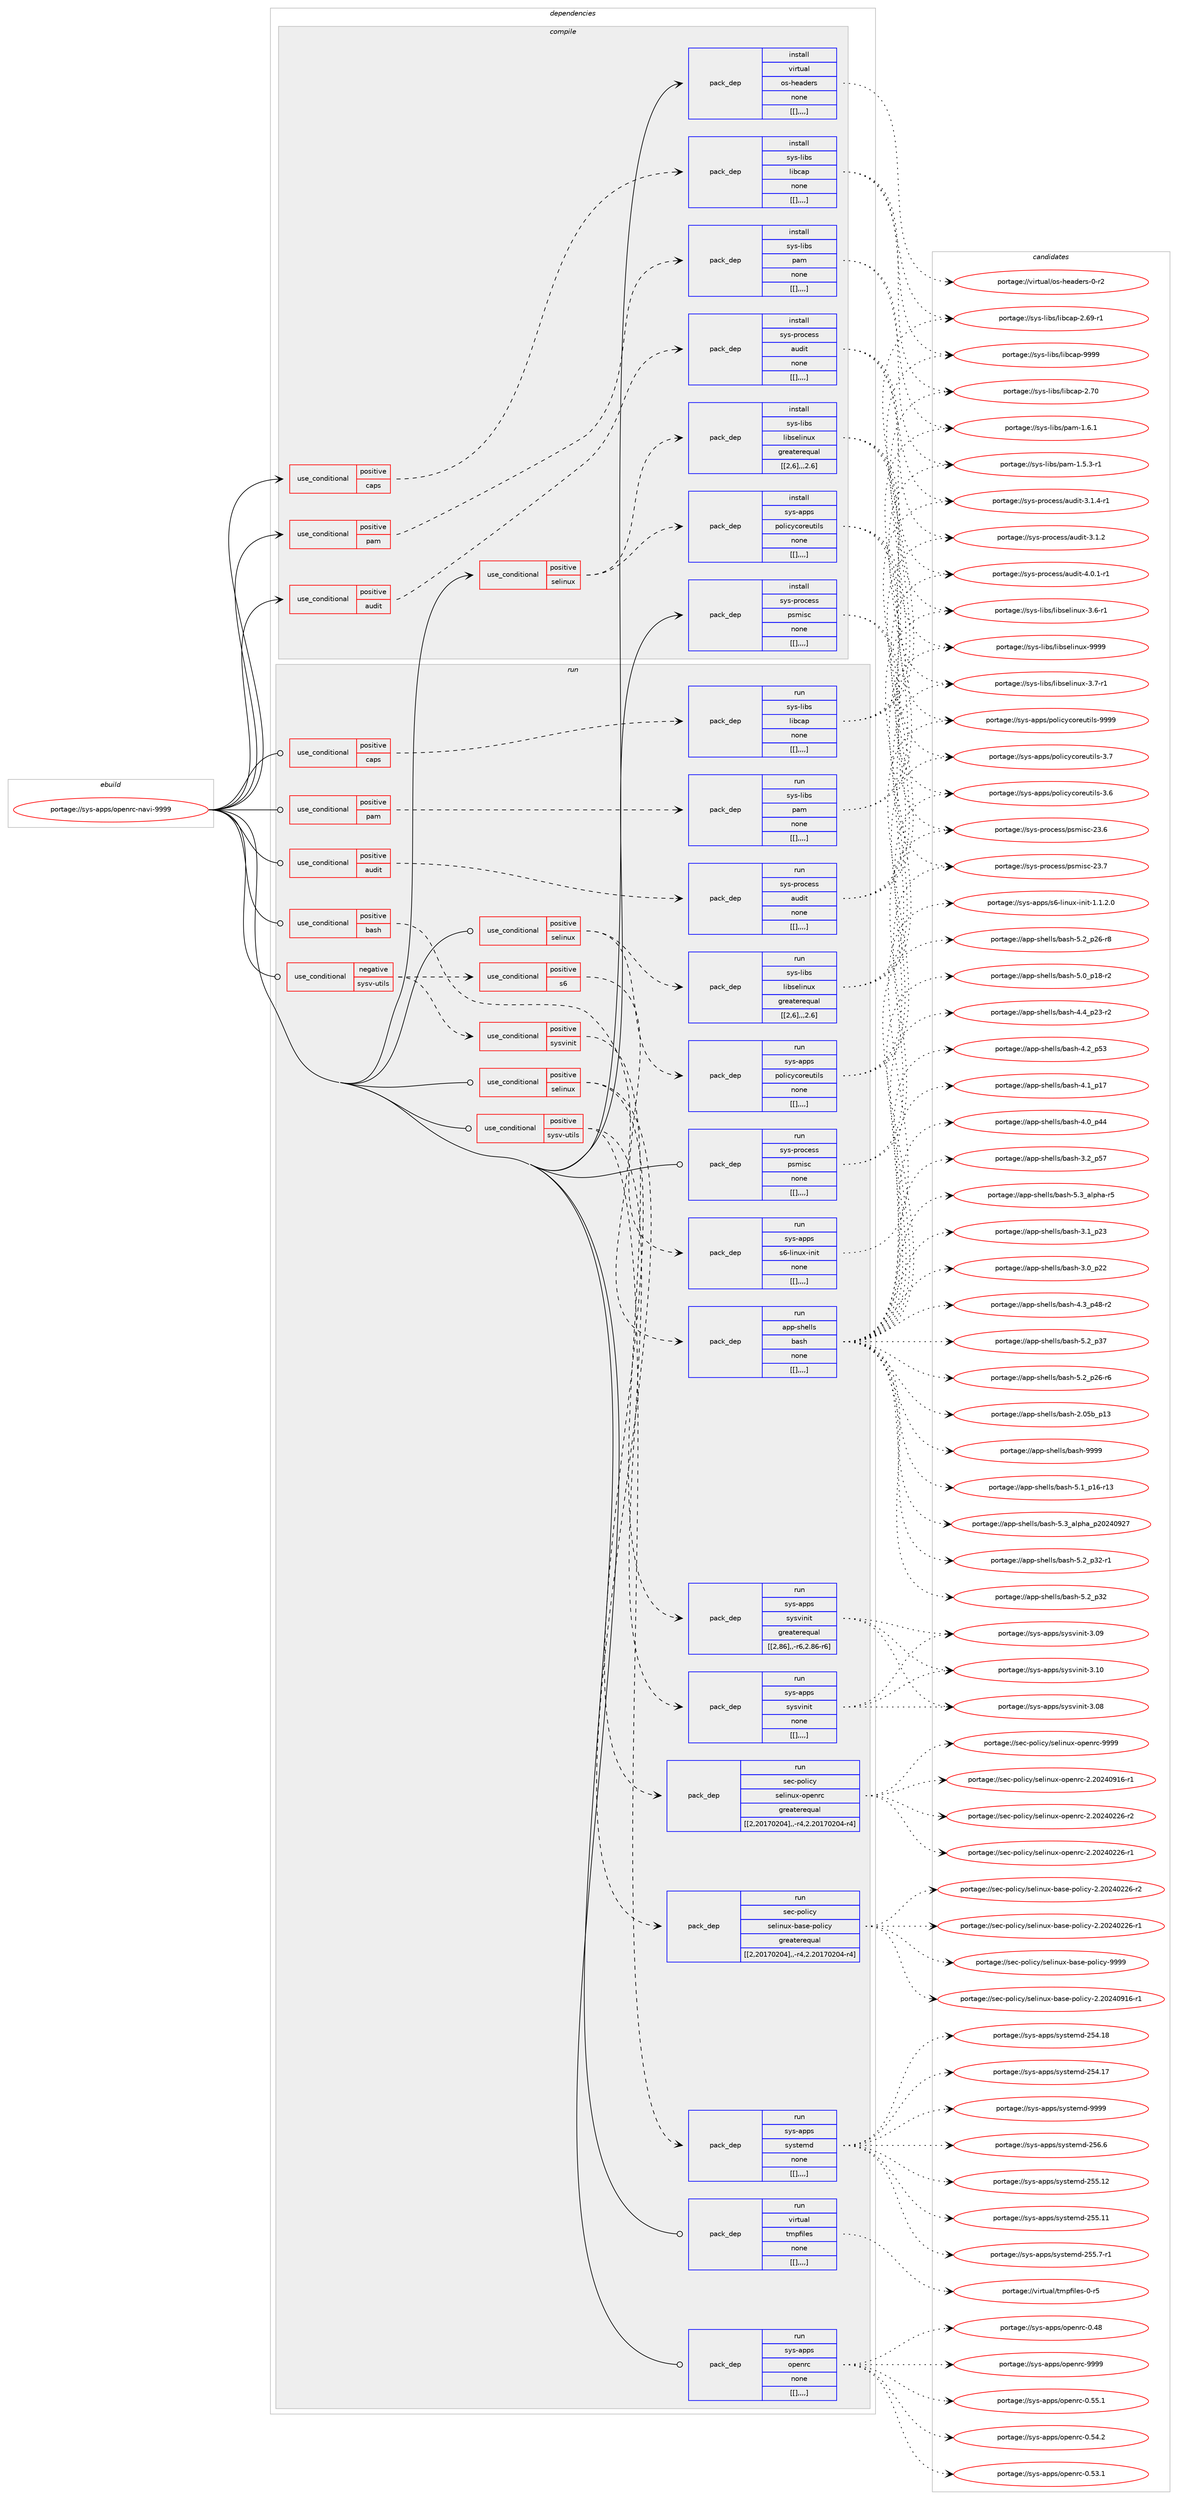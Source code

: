 digraph prolog {

# *************
# Graph options
# *************

newrank=true;
concentrate=true;
compound=true;
graph [rankdir=LR,fontname=Helvetica,fontsize=10,ranksep=1.5];#, ranksep=2.5, nodesep=0.2];
edge  [arrowhead=vee];
node  [fontname=Helvetica,fontsize=10];

# **********
# The ebuild
# **********

subgraph cluster_leftcol {
color=gray;
label=<<i>ebuild</i>>;
id [label="portage://sys-apps/openrc-navi-9999", color=red, width=4, href="../sys-apps/openrc-navi-9999.svg"];
}

# ****************
# The dependencies
# ****************

subgraph cluster_midcol {
color=gray;
label=<<i>dependencies</i>>;
subgraph cluster_compile {
fillcolor="#eeeeee";
style=filled;
label=<<i>compile</i>>;
subgraph cond2439 {
dependency7007 [label=<<TABLE BORDER="0" CELLBORDER="1" CELLSPACING="0" CELLPADDING="4"><TR><TD ROWSPAN="3" CELLPADDING="10">use_conditional</TD></TR><TR><TD>positive</TD></TR><TR><TD>audit</TD></TR></TABLE>>, shape=none, color=red];
subgraph pack4551 {
dependency7008 [label=<<TABLE BORDER="0" CELLBORDER="1" CELLSPACING="0" CELLPADDING="4" WIDTH="220"><TR><TD ROWSPAN="6" CELLPADDING="30">pack_dep</TD></TR><TR><TD WIDTH="110">install</TD></TR><TR><TD>sys-process</TD></TR><TR><TD>audit</TD></TR><TR><TD>none</TD></TR><TR><TD>[[],,,,]</TD></TR></TABLE>>, shape=none, color=blue];
}
dependency7007:e -> dependency7008:w [weight=20,style="dashed",arrowhead="vee"];
}
id:e -> dependency7007:w [weight=20,style="solid",arrowhead="vee"];
subgraph cond2440 {
dependency7009 [label=<<TABLE BORDER="0" CELLBORDER="1" CELLSPACING="0" CELLPADDING="4"><TR><TD ROWSPAN="3" CELLPADDING="10">use_conditional</TD></TR><TR><TD>positive</TD></TR><TR><TD>caps</TD></TR></TABLE>>, shape=none, color=red];
subgraph pack4552 {
dependency7010 [label=<<TABLE BORDER="0" CELLBORDER="1" CELLSPACING="0" CELLPADDING="4" WIDTH="220"><TR><TD ROWSPAN="6" CELLPADDING="30">pack_dep</TD></TR><TR><TD WIDTH="110">install</TD></TR><TR><TD>sys-libs</TD></TR><TR><TD>libcap</TD></TR><TR><TD>none</TD></TR><TR><TD>[[],,,,]</TD></TR></TABLE>>, shape=none, color=blue];
}
dependency7009:e -> dependency7010:w [weight=20,style="dashed",arrowhead="vee"];
}
id:e -> dependency7009:w [weight=20,style="solid",arrowhead="vee"];
subgraph cond2441 {
dependency7011 [label=<<TABLE BORDER="0" CELLBORDER="1" CELLSPACING="0" CELLPADDING="4"><TR><TD ROWSPAN="3" CELLPADDING="10">use_conditional</TD></TR><TR><TD>positive</TD></TR><TR><TD>pam</TD></TR></TABLE>>, shape=none, color=red];
subgraph pack4553 {
dependency7012 [label=<<TABLE BORDER="0" CELLBORDER="1" CELLSPACING="0" CELLPADDING="4" WIDTH="220"><TR><TD ROWSPAN="6" CELLPADDING="30">pack_dep</TD></TR><TR><TD WIDTH="110">install</TD></TR><TR><TD>sys-libs</TD></TR><TR><TD>pam</TD></TR><TR><TD>none</TD></TR><TR><TD>[[],,,,]</TD></TR></TABLE>>, shape=none, color=blue];
}
dependency7011:e -> dependency7012:w [weight=20,style="dashed",arrowhead="vee"];
}
id:e -> dependency7011:w [weight=20,style="solid",arrowhead="vee"];
subgraph cond2442 {
dependency7013 [label=<<TABLE BORDER="0" CELLBORDER="1" CELLSPACING="0" CELLPADDING="4"><TR><TD ROWSPAN="3" CELLPADDING="10">use_conditional</TD></TR><TR><TD>positive</TD></TR><TR><TD>selinux</TD></TR></TABLE>>, shape=none, color=red];
subgraph pack4554 {
dependency7014 [label=<<TABLE BORDER="0" CELLBORDER="1" CELLSPACING="0" CELLPADDING="4" WIDTH="220"><TR><TD ROWSPAN="6" CELLPADDING="30">pack_dep</TD></TR><TR><TD WIDTH="110">install</TD></TR><TR><TD>sys-apps</TD></TR><TR><TD>policycoreutils</TD></TR><TR><TD>none</TD></TR><TR><TD>[[],,,,]</TD></TR></TABLE>>, shape=none, color=blue];
}
dependency7013:e -> dependency7014:w [weight=20,style="dashed",arrowhead="vee"];
subgraph pack4555 {
dependency7015 [label=<<TABLE BORDER="0" CELLBORDER="1" CELLSPACING="0" CELLPADDING="4" WIDTH="220"><TR><TD ROWSPAN="6" CELLPADDING="30">pack_dep</TD></TR><TR><TD WIDTH="110">install</TD></TR><TR><TD>sys-libs</TD></TR><TR><TD>libselinux</TD></TR><TR><TD>greaterequal</TD></TR><TR><TD>[[2,6],,,2.6]</TD></TR></TABLE>>, shape=none, color=blue];
}
dependency7013:e -> dependency7015:w [weight=20,style="dashed",arrowhead="vee"];
}
id:e -> dependency7013:w [weight=20,style="solid",arrowhead="vee"];
subgraph pack4556 {
dependency7016 [label=<<TABLE BORDER="0" CELLBORDER="1" CELLSPACING="0" CELLPADDING="4" WIDTH="220"><TR><TD ROWSPAN="6" CELLPADDING="30">pack_dep</TD></TR><TR><TD WIDTH="110">install</TD></TR><TR><TD>sys-process</TD></TR><TR><TD>psmisc</TD></TR><TR><TD>none</TD></TR><TR><TD>[[],,,,]</TD></TR></TABLE>>, shape=none, color=blue];
}
id:e -> dependency7016:w [weight=20,style="solid",arrowhead="vee"];
subgraph pack4557 {
dependency7017 [label=<<TABLE BORDER="0" CELLBORDER="1" CELLSPACING="0" CELLPADDING="4" WIDTH="220"><TR><TD ROWSPAN="6" CELLPADDING="30">pack_dep</TD></TR><TR><TD WIDTH="110">install</TD></TR><TR><TD>virtual</TD></TR><TR><TD>os-headers</TD></TR><TR><TD>none</TD></TR><TR><TD>[[],,,,]</TD></TR></TABLE>>, shape=none, color=blue];
}
id:e -> dependency7017:w [weight=20,style="solid",arrowhead="vee"];
}
subgraph cluster_compileandrun {
fillcolor="#eeeeee";
style=filled;
label=<<i>compile and run</i>>;
}
subgraph cluster_run {
fillcolor="#eeeeee";
style=filled;
label=<<i>run</i>>;
subgraph cond2443 {
dependency7018 [label=<<TABLE BORDER="0" CELLBORDER="1" CELLSPACING="0" CELLPADDING="4"><TR><TD ROWSPAN="3" CELLPADDING="10">use_conditional</TD></TR><TR><TD>negative</TD></TR><TR><TD>sysv-utils</TD></TR></TABLE>>, shape=none, color=red];
subgraph cond2444 {
dependency7019 [label=<<TABLE BORDER="0" CELLBORDER="1" CELLSPACING="0" CELLPADDING="4"><TR><TD ROWSPAN="3" CELLPADDING="10">use_conditional</TD></TR><TR><TD>positive</TD></TR><TR><TD>sysvinit</TD></TR></TABLE>>, shape=none, color=red];
subgraph pack4558 {
dependency7020 [label=<<TABLE BORDER="0" CELLBORDER="1" CELLSPACING="0" CELLPADDING="4" WIDTH="220"><TR><TD ROWSPAN="6" CELLPADDING="30">pack_dep</TD></TR><TR><TD WIDTH="110">run</TD></TR><TR><TD>sys-apps</TD></TR><TR><TD>sysvinit</TD></TR><TR><TD>greaterequal</TD></TR><TR><TD>[[2,86],,-r6,2.86-r6]</TD></TR></TABLE>>, shape=none, color=blue];
}
dependency7019:e -> dependency7020:w [weight=20,style="dashed",arrowhead="vee"];
}
dependency7018:e -> dependency7019:w [weight=20,style="dashed",arrowhead="vee"];
subgraph cond2445 {
dependency7021 [label=<<TABLE BORDER="0" CELLBORDER="1" CELLSPACING="0" CELLPADDING="4"><TR><TD ROWSPAN="3" CELLPADDING="10">use_conditional</TD></TR><TR><TD>positive</TD></TR><TR><TD>s6</TD></TR></TABLE>>, shape=none, color=red];
subgraph pack4559 {
dependency7022 [label=<<TABLE BORDER="0" CELLBORDER="1" CELLSPACING="0" CELLPADDING="4" WIDTH="220"><TR><TD ROWSPAN="6" CELLPADDING="30">pack_dep</TD></TR><TR><TD WIDTH="110">run</TD></TR><TR><TD>sys-apps</TD></TR><TR><TD>s6-linux-init</TD></TR><TR><TD>none</TD></TR><TR><TD>[[],,,,]</TD></TR></TABLE>>, shape=none, color=blue];
}
dependency7021:e -> dependency7022:w [weight=20,style="dashed",arrowhead="vee"];
}
dependency7018:e -> dependency7021:w [weight=20,style="dashed",arrowhead="vee"];
}
id:e -> dependency7018:w [weight=20,style="solid",arrowhead="odot"];
subgraph cond2446 {
dependency7023 [label=<<TABLE BORDER="0" CELLBORDER="1" CELLSPACING="0" CELLPADDING="4"><TR><TD ROWSPAN="3" CELLPADDING="10">use_conditional</TD></TR><TR><TD>positive</TD></TR><TR><TD>audit</TD></TR></TABLE>>, shape=none, color=red];
subgraph pack4560 {
dependency7024 [label=<<TABLE BORDER="0" CELLBORDER="1" CELLSPACING="0" CELLPADDING="4" WIDTH="220"><TR><TD ROWSPAN="6" CELLPADDING="30">pack_dep</TD></TR><TR><TD WIDTH="110">run</TD></TR><TR><TD>sys-process</TD></TR><TR><TD>audit</TD></TR><TR><TD>none</TD></TR><TR><TD>[[],,,,]</TD></TR></TABLE>>, shape=none, color=blue];
}
dependency7023:e -> dependency7024:w [weight=20,style="dashed",arrowhead="vee"];
}
id:e -> dependency7023:w [weight=20,style="solid",arrowhead="odot"];
subgraph cond2447 {
dependency7025 [label=<<TABLE BORDER="0" CELLBORDER="1" CELLSPACING="0" CELLPADDING="4"><TR><TD ROWSPAN="3" CELLPADDING="10">use_conditional</TD></TR><TR><TD>positive</TD></TR><TR><TD>bash</TD></TR></TABLE>>, shape=none, color=red];
subgraph pack4561 {
dependency7026 [label=<<TABLE BORDER="0" CELLBORDER="1" CELLSPACING="0" CELLPADDING="4" WIDTH="220"><TR><TD ROWSPAN="6" CELLPADDING="30">pack_dep</TD></TR><TR><TD WIDTH="110">run</TD></TR><TR><TD>app-shells</TD></TR><TR><TD>bash</TD></TR><TR><TD>none</TD></TR><TR><TD>[[],,,,]</TD></TR></TABLE>>, shape=none, color=blue];
}
dependency7025:e -> dependency7026:w [weight=20,style="dashed",arrowhead="vee"];
}
id:e -> dependency7025:w [weight=20,style="solid",arrowhead="odot"];
subgraph cond2448 {
dependency7027 [label=<<TABLE BORDER="0" CELLBORDER="1" CELLSPACING="0" CELLPADDING="4"><TR><TD ROWSPAN="3" CELLPADDING="10">use_conditional</TD></TR><TR><TD>positive</TD></TR><TR><TD>caps</TD></TR></TABLE>>, shape=none, color=red];
subgraph pack4562 {
dependency7028 [label=<<TABLE BORDER="0" CELLBORDER="1" CELLSPACING="0" CELLPADDING="4" WIDTH="220"><TR><TD ROWSPAN="6" CELLPADDING="30">pack_dep</TD></TR><TR><TD WIDTH="110">run</TD></TR><TR><TD>sys-libs</TD></TR><TR><TD>libcap</TD></TR><TR><TD>none</TD></TR><TR><TD>[[],,,,]</TD></TR></TABLE>>, shape=none, color=blue];
}
dependency7027:e -> dependency7028:w [weight=20,style="dashed",arrowhead="vee"];
}
id:e -> dependency7027:w [weight=20,style="solid",arrowhead="odot"];
subgraph cond2449 {
dependency7029 [label=<<TABLE BORDER="0" CELLBORDER="1" CELLSPACING="0" CELLPADDING="4"><TR><TD ROWSPAN="3" CELLPADDING="10">use_conditional</TD></TR><TR><TD>positive</TD></TR><TR><TD>pam</TD></TR></TABLE>>, shape=none, color=red];
subgraph pack4563 {
dependency7030 [label=<<TABLE BORDER="0" CELLBORDER="1" CELLSPACING="0" CELLPADDING="4" WIDTH="220"><TR><TD ROWSPAN="6" CELLPADDING="30">pack_dep</TD></TR><TR><TD WIDTH="110">run</TD></TR><TR><TD>sys-libs</TD></TR><TR><TD>pam</TD></TR><TR><TD>none</TD></TR><TR><TD>[[],,,,]</TD></TR></TABLE>>, shape=none, color=blue];
}
dependency7029:e -> dependency7030:w [weight=20,style="dashed",arrowhead="vee"];
}
id:e -> dependency7029:w [weight=20,style="solid",arrowhead="odot"];
subgraph cond2450 {
dependency7031 [label=<<TABLE BORDER="0" CELLBORDER="1" CELLSPACING="0" CELLPADDING="4"><TR><TD ROWSPAN="3" CELLPADDING="10">use_conditional</TD></TR><TR><TD>positive</TD></TR><TR><TD>selinux</TD></TR></TABLE>>, shape=none, color=red];
subgraph pack4564 {
dependency7032 [label=<<TABLE BORDER="0" CELLBORDER="1" CELLSPACING="0" CELLPADDING="4" WIDTH="220"><TR><TD ROWSPAN="6" CELLPADDING="30">pack_dep</TD></TR><TR><TD WIDTH="110">run</TD></TR><TR><TD>sec-policy</TD></TR><TR><TD>selinux-base-policy</TD></TR><TR><TD>greaterequal</TD></TR><TR><TD>[[2,20170204],,-r4,2.20170204-r4]</TD></TR></TABLE>>, shape=none, color=blue];
}
dependency7031:e -> dependency7032:w [weight=20,style="dashed",arrowhead="vee"];
subgraph pack4565 {
dependency7033 [label=<<TABLE BORDER="0" CELLBORDER="1" CELLSPACING="0" CELLPADDING="4" WIDTH="220"><TR><TD ROWSPAN="6" CELLPADDING="30">pack_dep</TD></TR><TR><TD WIDTH="110">run</TD></TR><TR><TD>sec-policy</TD></TR><TR><TD>selinux-openrc</TD></TR><TR><TD>greaterequal</TD></TR><TR><TD>[[2,20170204],,-r4,2.20170204-r4]</TD></TR></TABLE>>, shape=none, color=blue];
}
dependency7031:e -> dependency7033:w [weight=20,style="dashed",arrowhead="vee"];
}
id:e -> dependency7031:w [weight=20,style="solid",arrowhead="odot"];
subgraph cond2451 {
dependency7034 [label=<<TABLE BORDER="0" CELLBORDER="1" CELLSPACING="0" CELLPADDING="4"><TR><TD ROWSPAN="3" CELLPADDING="10">use_conditional</TD></TR><TR><TD>positive</TD></TR><TR><TD>selinux</TD></TR></TABLE>>, shape=none, color=red];
subgraph pack4566 {
dependency7035 [label=<<TABLE BORDER="0" CELLBORDER="1" CELLSPACING="0" CELLPADDING="4" WIDTH="220"><TR><TD ROWSPAN="6" CELLPADDING="30">pack_dep</TD></TR><TR><TD WIDTH="110">run</TD></TR><TR><TD>sys-apps</TD></TR><TR><TD>policycoreutils</TD></TR><TR><TD>none</TD></TR><TR><TD>[[],,,,]</TD></TR></TABLE>>, shape=none, color=blue];
}
dependency7034:e -> dependency7035:w [weight=20,style="dashed",arrowhead="vee"];
subgraph pack4567 {
dependency7036 [label=<<TABLE BORDER="0" CELLBORDER="1" CELLSPACING="0" CELLPADDING="4" WIDTH="220"><TR><TD ROWSPAN="6" CELLPADDING="30">pack_dep</TD></TR><TR><TD WIDTH="110">run</TD></TR><TR><TD>sys-libs</TD></TR><TR><TD>libselinux</TD></TR><TR><TD>greaterequal</TD></TR><TR><TD>[[2,6],,,2.6]</TD></TR></TABLE>>, shape=none, color=blue];
}
dependency7034:e -> dependency7036:w [weight=20,style="dashed",arrowhead="vee"];
}
id:e -> dependency7034:w [weight=20,style="solid",arrowhead="odot"];
subgraph cond2452 {
dependency7037 [label=<<TABLE BORDER="0" CELLBORDER="1" CELLSPACING="0" CELLPADDING="4"><TR><TD ROWSPAN="3" CELLPADDING="10">use_conditional</TD></TR><TR><TD>positive</TD></TR><TR><TD>sysv-utils</TD></TR></TABLE>>, shape=none, color=red];
subgraph pack4568 {
dependency7038 [label=<<TABLE BORDER="0" CELLBORDER="1" CELLSPACING="0" CELLPADDING="4" WIDTH="220"><TR><TD ROWSPAN="6" CELLPADDING="30">pack_dep</TD></TR><TR><TD WIDTH="110">run</TD></TR><TR><TD>sys-apps</TD></TR><TR><TD>systemd</TD></TR><TR><TD>none</TD></TR><TR><TD>[[],,,,]</TD></TR></TABLE>>, shape=none, color=blue];
}
dependency7037:e -> dependency7038:w [weight=20,style="dashed",arrowhead="vee"];
subgraph pack4569 {
dependency7039 [label=<<TABLE BORDER="0" CELLBORDER="1" CELLSPACING="0" CELLPADDING="4" WIDTH="220"><TR><TD ROWSPAN="6" CELLPADDING="30">pack_dep</TD></TR><TR><TD WIDTH="110">run</TD></TR><TR><TD>sys-apps</TD></TR><TR><TD>sysvinit</TD></TR><TR><TD>none</TD></TR><TR><TD>[[],,,,]</TD></TR></TABLE>>, shape=none, color=blue];
}
dependency7037:e -> dependency7039:w [weight=20,style="dashed",arrowhead="vee"];
}
id:e -> dependency7037:w [weight=20,style="solid",arrowhead="odot"];
subgraph pack4570 {
dependency7040 [label=<<TABLE BORDER="0" CELLBORDER="1" CELLSPACING="0" CELLPADDING="4" WIDTH="220"><TR><TD ROWSPAN="6" CELLPADDING="30">pack_dep</TD></TR><TR><TD WIDTH="110">run</TD></TR><TR><TD>sys-process</TD></TR><TR><TD>psmisc</TD></TR><TR><TD>none</TD></TR><TR><TD>[[],,,,]</TD></TR></TABLE>>, shape=none, color=blue];
}
id:e -> dependency7040:w [weight=20,style="solid",arrowhead="odot"];
subgraph pack4571 {
dependency7041 [label=<<TABLE BORDER="0" CELLBORDER="1" CELLSPACING="0" CELLPADDING="4" WIDTH="220"><TR><TD ROWSPAN="6" CELLPADDING="30">pack_dep</TD></TR><TR><TD WIDTH="110">run</TD></TR><TR><TD>virtual</TD></TR><TR><TD>tmpfiles</TD></TR><TR><TD>none</TD></TR><TR><TD>[[],,,,]</TD></TR></TABLE>>, shape=none, color=blue];
}
id:e -> dependency7041:w [weight=20,style="solid",arrowhead="odot"];
subgraph pack4572 {
dependency7042 [label=<<TABLE BORDER="0" CELLBORDER="1" CELLSPACING="0" CELLPADDING="4" WIDTH="220"><TR><TD ROWSPAN="6" CELLPADDING="30">pack_dep</TD></TR><TR><TD WIDTH="110">run</TD></TR><TR><TD>sys-apps</TD></TR><TR><TD>openrc</TD></TR><TR><TD>none</TD></TR><TR><TD>[[],,,,]</TD></TR></TABLE>>, shape=none, color=blue];
}
id:e -> dependency7042:w [weight=20,style="solid",arrowhead="odot"];
}
}

# **************
# The candidates
# **************

subgraph cluster_choices {
rank=same;
color=gray;
label=<<i>candidates</i>>;

subgraph choice4551 {
color=black;
nodesep=1;
choice115121115451121141119910111511547971171001051164552464846494511449 [label="portage://sys-process/audit-4.0.1-r1", color=red, width=4,href="../sys-process/audit-4.0.1-r1.svg"];
choice115121115451121141119910111511547971171001051164551464946524511449 [label="portage://sys-process/audit-3.1.4-r1", color=red, width=4,href="../sys-process/audit-3.1.4-r1.svg"];
choice11512111545112114111991011151154797117100105116455146494650 [label="portage://sys-process/audit-3.1.2", color=red, width=4,href="../sys-process/audit-3.1.2.svg"];
dependency7008:e -> choice115121115451121141119910111511547971171001051164552464846494511449:w [style=dotted,weight="100"];
dependency7008:e -> choice115121115451121141119910111511547971171001051164551464946524511449:w [style=dotted,weight="100"];
dependency7008:e -> choice11512111545112114111991011151154797117100105116455146494650:w [style=dotted,weight="100"];
}
subgraph choice4552 {
color=black;
nodesep=1;
choice1151211154510810598115471081059899971124557575757 [label="portage://sys-libs/libcap-9999", color=red, width=4,href="../sys-libs/libcap-9999.svg"];
choice1151211154510810598115471081059899971124550465548 [label="portage://sys-libs/libcap-2.70", color=red, width=4,href="../sys-libs/libcap-2.70.svg"];
choice11512111545108105981154710810598999711245504654574511449 [label="portage://sys-libs/libcap-2.69-r1", color=red, width=4,href="../sys-libs/libcap-2.69-r1.svg"];
dependency7010:e -> choice1151211154510810598115471081059899971124557575757:w [style=dotted,weight="100"];
dependency7010:e -> choice1151211154510810598115471081059899971124550465548:w [style=dotted,weight="100"];
dependency7010:e -> choice11512111545108105981154710810598999711245504654574511449:w [style=dotted,weight="100"];
}
subgraph choice4553 {
color=black;
nodesep=1;
choice11512111545108105981154711297109454946544649 [label="portage://sys-libs/pam-1.6.1", color=red, width=4,href="../sys-libs/pam-1.6.1.svg"];
choice115121115451081059811547112971094549465346514511449 [label="portage://sys-libs/pam-1.5.3-r1", color=red, width=4,href="../sys-libs/pam-1.5.3-r1.svg"];
dependency7012:e -> choice11512111545108105981154711297109454946544649:w [style=dotted,weight="100"];
dependency7012:e -> choice115121115451081059811547112971094549465346514511449:w [style=dotted,weight="100"];
}
subgraph choice4554 {
color=black;
nodesep=1;
choice11512111545971121121154711211110810599121991111141011171161051081154557575757 [label="portage://sys-apps/policycoreutils-9999", color=red, width=4,href="../sys-apps/policycoreutils-9999.svg"];
choice115121115459711211211547112111108105991219911111410111711610510811545514655 [label="portage://sys-apps/policycoreutils-3.7", color=red, width=4,href="../sys-apps/policycoreutils-3.7.svg"];
choice115121115459711211211547112111108105991219911111410111711610510811545514654 [label="portage://sys-apps/policycoreutils-3.6", color=red, width=4,href="../sys-apps/policycoreutils-3.6.svg"];
dependency7014:e -> choice11512111545971121121154711211110810599121991111141011171161051081154557575757:w [style=dotted,weight="100"];
dependency7014:e -> choice115121115459711211211547112111108105991219911111410111711610510811545514655:w [style=dotted,weight="100"];
dependency7014:e -> choice115121115459711211211547112111108105991219911111410111711610510811545514654:w [style=dotted,weight="100"];
}
subgraph choice4555 {
color=black;
nodesep=1;
choice115121115451081059811547108105981151011081051101171204557575757 [label="portage://sys-libs/libselinux-9999", color=red, width=4,href="../sys-libs/libselinux-9999.svg"];
choice11512111545108105981154710810598115101108105110117120455146554511449 [label="portage://sys-libs/libselinux-3.7-r1", color=red, width=4,href="../sys-libs/libselinux-3.7-r1.svg"];
choice11512111545108105981154710810598115101108105110117120455146544511449 [label="portage://sys-libs/libselinux-3.6-r1", color=red, width=4,href="../sys-libs/libselinux-3.6-r1.svg"];
dependency7015:e -> choice115121115451081059811547108105981151011081051101171204557575757:w [style=dotted,weight="100"];
dependency7015:e -> choice11512111545108105981154710810598115101108105110117120455146554511449:w [style=dotted,weight="100"];
dependency7015:e -> choice11512111545108105981154710810598115101108105110117120455146544511449:w [style=dotted,weight="100"];
}
subgraph choice4556 {
color=black;
nodesep=1;
choice115121115451121141119910111511547112115109105115994550514655 [label="portage://sys-process/psmisc-23.7", color=red, width=4,href="../sys-process/psmisc-23.7.svg"];
choice115121115451121141119910111511547112115109105115994550514654 [label="portage://sys-process/psmisc-23.6", color=red, width=4,href="../sys-process/psmisc-23.6.svg"];
dependency7016:e -> choice115121115451121141119910111511547112115109105115994550514655:w [style=dotted,weight="100"];
dependency7016:e -> choice115121115451121141119910111511547112115109105115994550514654:w [style=dotted,weight="100"];
}
subgraph choice4557 {
color=black;
nodesep=1;
choice1181051141161179710847111115451041019710010111411545484511450 [label="portage://virtual/os-headers-0-r2", color=red, width=4,href="../virtual/os-headers-0-r2.svg"];
dependency7017:e -> choice1181051141161179710847111115451041019710010111411545484511450:w [style=dotted,weight="100"];
}
subgraph choice4558 {
color=black;
nodesep=1;
choice1151211154597112112115471151211151181051101051164551464948 [label="portage://sys-apps/sysvinit-3.10", color=red, width=4,href="../sys-apps/sysvinit-3.10.svg"];
choice1151211154597112112115471151211151181051101051164551464857 [label="portage://sys-apps/sysvinit-3.09", color=red, width=4,href="../sys-apps/sysvinit-3.09.svg"];
choice1151211154597112112115471151211151181051101051164551464856 [label="portage://sys-apps/sysvinit-3.08", color=red, width=4,href="../sys-apps/sysvinit-3.08.svg"];
dependency7020:e -> choice1151211154597112112115471151211151181051101051164551464948:w [style=dotted,weight="100"];
dependency7020:e -> choice1151211154597112112115471151211151181051101051164551464857:w [style=dotted,weight="100"];
dependency7020:e -> choice1151211154597112112115471151211151181051101051164551464856:w [style=dotted,weight="100"];
}
subgraph choice4559 {
color=black;
nodesep=1;
choice1151211154597112112115471155445108105110117120451051101051164549464946504648 [label="portage://sys-apps/s6-linux-init-1.1.2.0", color=red, width=4,href="../sys-apps/s6-linux-init-1.1.2.0.svg"];
dependency7022:e -> choice1151211154597112112115471155445108105110117120451051101051164549464946504648:w [style=dotted,weight="100"];
}
subgraph choice4560 {
color=black;
nodesep=1;
choice115121115451121141119910111511547971171001051164552464846494511449 [label="portage://sys-process/audit-4.0.1-r1", color=red, width=4,href="../sys-process/audit-4.0.1-r1.svg"];
choice115121115451121141119910111511547971171001051164551464946524511449 [label="portage://sys-process/audit-3.1.4-r1", color=red, width=4,href="../sys-process/audit-3.1.4-r1.svg"];
choice11512111545112114111991011151154797117100105116455146494650 [label="portage://sys-process/audit-3.1.2", color=red, width=4,href="../sys-process/audit-3.1.2.svg"];
dependency7024:e -> choice115121115451121141119910111511547971171001051164552464846494511449:w [style=dotted,weight="100"];
dependency7024:e -> choice115121115451121141119910111511547971171001051164551464946524511449:w [style=dotted,weight="100"];
dependency7024:e -> choice11512111545112114111991011151154797117100105116455146494650:w [style=dotted,weight="100"];
}
subgraph choice4561 {
color=black;
nodesep=1;
choice97112112451151041011081081154798971151044557575757 [label="portage://app-shells/bash-9999", color=red, width=4,href="../app-shells/bash-9999.svg"];
choice971121124511510410110810811547989711510445534651959710811210497951125048505248575055 [label="portage://app-shells/bash-5.3_alpha_p20240927", color=red, width=4,href="../app-shells/bash-5.3_alpha_p20240927.svg"];
choice9711211245115104101108108115479897115104455346519597108112104974511453 [label="portage://app-shells/bash-5.3_alpha-r5", color=red, width=4,href="../app-shells/bash-5.3_alpha-r5.svg"];
choice971121124511510410110810811547989711510445534650951125155 [label="portage://app-shells/bash-5.2_p37", color=red, width=4,href="../app-shells/bash-5.2_p37.svg"];
choice9711211245115104101108108115479897115104455346509511251504511449 [label="portage://app-shells/bash-5.2_p32-r1", color=red, width=4,href="../app-shells/bash-5.2_p32-r1.svg"];
choice971121124511510410110810811547989711510445534650951125150 [label="portage://app-shells/bash-5.2_p32", color=red, width=4,href="../app-shells/bash-5.2_p32.svg"];
choice9711211245115104101108108115479897115104455346509511250544511456 [label="portage://app-shells/bash-5.2_p26-r8", color=red, width=4,href="../app-shells/bash-5.2_p26-r8.svg"];
choice9711211245115104101108108115479897115104455346509511250544511454 [label="portage://app-shells/bash-5.2_p26-r6", color=red, width=4,href="../app-shells/bash-5.2_p26-r6.svg"];
choice971121124511510410110810811547989711510445534649951124954451144951 [label="portage://app-shells/bash-5.1_p16-r13", color=red, width=4,href="../app-shells/bash-5.1_p16-r13.svg"];
choice9711211245115104101108108115479897115104455346489511249564511450 [label="portage://app-shells/bash-5.0_p18-r2", color=red, width=4,href="../app-shells/bash-5.0_p18-r2.svg"];
choice9711211245115104101108108115479897115104455246529511250514511450 [label="portage://app-shells/bash-4.4_p23-r2", color=red, width=4,href="../app-shells/bash-4.4_p23-r2.svg"];
choice9711211245115104101108108115479897115104455246519511252564511450 [label="portage://app-shells/bash-4.3_p48-r2", color=red, width=4,href="../app-shells/bash-4.3_p48-r2.svg"];
choice971121124511510410110810811547989711510445524650951125351 [label="portage://app-shells/bash-4.2_p53", color=red, width=4,href="../app-shells/bash-4.2_p53.svg"];
choice971121124511510410110810811547989711510445524649951124955 [label="portage://app-shells/bash-4.1_p17", color=red, width=4,href="../app-shells/bash-4.1_p17.svg"];
choice971121124511510410110810811547989711510445524648951125252 [label="portage://app-shells/bash-4.0_p44", color=red, width=4,href="../app-shells/bash-4.0_p44.svg"];
choice971121124511510410110810811547989711510445514650951125355 [label="portage://app-shells/bash-3.2_p57", color=red, width=4,href="../app-shells/bash-3.2_p57.svg"];
choice971121124511510410110810811547989711510445514649951125051 [label="portage://app-shells/bash-3.1_p23", color=red, width=4,href="../app-shells/bash-3.1_p23.svg"];
choice971121124511510410110810811547989711510445514648951125050 [label="portage://app-shells/bash-3.0_p22", color=red, width=4,href="../app-shells/bash-3.0_p22.svg"];
choice9711211245115104101108108115479897115104455046485398951124951 [label="portage://app-shells/bash-2.05b_p13", color=red, width=4,href="../app-shells/bash-2.05b_p13.svg"];
dependency7026:e -> choice97112112451151041011081081154798971151044557575757:w [style=dotted,weight="100"];
dependency7026:e -> choice971121124511510410110810811547989711510445534651959710811210497951125048505248575055:w [style=dotted,weight="100"];
dependency7026:e -> choice9711211245115104101108108115479897115104455346519597108112104974511453:w [style=dotted,weight="100"];
dependency7026:e -> choice971121124511510410110810811547989711510445534650951125155:w [style=dotted,weight="100"];
dependency7026:e -> choice9711211245115104101108108115479897115104455346509511251504511449:w [style=dotted,weight="100"];
dependency7026:e -> choice971121124511510410110810811547989711510445534650951125150:w [style=dotted,weight="100"];
dependency7026:e -> choice9711211245115104101108108115479897115104455346509511250544511456:w [style=dotted,weight="100"];
dependency7026:e -> choice9711211245115104101108108115479897115104455346509511250544511454:w [style=dotted,weight="100"];
dependency7026:e -> choice971121124511510410110810811547989711510445534649951124954451144951:w [style=dotted,weight="100"];
dependency7026:e -> choice9711211245115104101108108115479897115104455346489511249564511450:w [style=dotted,weight="100"];
dependency7026:e -> choice9711211245115104101108108115479897115104455246529511250514511450:w [style=dotted,weight="100"];
dependency7026:e -> choice9711211245115104101108108115479897115104455246519511252564511450:w [style=dotted,weight="100"];
dependency7026:e -> choice971121124511510410110810811547989711510445524650951125351:w [style=dotted,weight="100"];
dependency7026:e -> choice971121124511510410110810811547989711510445524649951124955:w [style=dotted,weight="100"];
dependency7026:e -> choice971121124511510410110810811547989711510445524648951125252:w [style=dotted,weight="100"];
dependency7026:e -> choice971121124511510410110810811547989711510445514650951125355:w [style=dotted,weight="100"];
dependency7026:e -> choice971121124511510410110810811547989711510445514649951125051:w [style=dotted,weight="100"];
dependency7026:e -> choice971121124511510410110810811547989711510445514648951125050:w [style=dotted,weight="100"];
dependency7026:e -> choice9711211245115104101108108115479897115104455046485398951124951:w [style=dotted,weight="100"];
}
subgraph choice4562 {
color=black;
nodesep=1;
choice1151211154510810598115471081059899971124557575757 [label="portage://sys-libs/libcap-9999", color=red, width=4,href="../sys-libs/libcap-9999.svg"];
choice1151211154510810598115471081059899971124550465548 [label="portage://sys-libs/libcap-2.70", color=red, width=4,href="../sys-libs/libcap-2.70.svg"];
choice11512111545108105981154710810598999711245504654574511449 [label="portage://sys-libs/libcap-2.69-r1", color=red, width=4,href="../sys-libs/libcap-2.69-r1.svg"];
dependency7028:e -> choice1151211154510810598115471081059899971124557575757:w [style=dotted,weight="100"];
dependency7028:e -> choice1151211154510810598115471081059899971124550465548:w [style=dotted,weight="100"];
dependency7028:e -> choice11512111545108105981154710810598999711245504654574511449:w [style=dotted,weight="100"];
}
subgraph choice4563 {
color=black;
nodesep=1;
choice11512111545108105981154711297109454946544649 [label="portage://sys-libs/pam-1.6.1", color=red, width=4,href="../sys-libs/pam-1.6.1.svg"];
choice115121115451081059811547112971094549465346514511449 [label="portage://sys-libs/pam-1.5.3-r1", color=red, width=4,href="../sys-libs/pam-1.5.3-r1.svg"];
dependency7030:e -> choice11512111545108105981154711297109454946544649:w [style=dotted,weight="100"];
dependency7030:e -> choice115121115451081059811547112971094549465346514511449:w [style=dotted,weight="100"];
}
subgraph choice4564 {
color=black;
nodesep=1;
choice1151019945112111108105991214711510110810511011712045989711510145112111108105991214557575757 [label="portage://sec-policy/selinux-base-policy-9999", color=red, width=4,href="../sec-policy/selinux-base-policy-9999.svg"];
choice11510199451121111081059912147115101108105110117120459897115101451121111081059912145504650485052485749544511449 [label="portage://sec-policy/selinux-base-policy-2.20240916-r1", color=red, width=4,href="../sec-policy/selinux-base-policy-2.20240916-r1.svg"];
choice11510199451121111081059912147115101108105110117120459897115101451121111081059912145504650485052485050544511450 [label="portage://sec-policy/selinux-base-policy-2.20240226-r2", color=red, width=4,href="../sec-policy/selinux-base-policy-2.20240226-r2.svg"];
choice11510199451121111081059912147115101108105110117120459897115101451121111081059912145504650485052485050544511449 [label="portage://sec-policy/selinux-base-policy-2.20240226-r1", color=red, width=4,href="../sec-policy/selinux-base-policy-2.20240226-r1.svg"];
dependency7032:e -> choice1151019945112111108105991214711510110810511011712045989711510145112111108105991214557575757:w [style=dotted,weight="100"];
dependency7032:e -> choice11510199451121111081059912147115101108105110117120459897115101451121111081059912145504650485052485749544511449:w [style=dotted,weight="100"];
dependency7032:e -> choice11510199451121111081059912147115101108105110117120459897115101451121111081059912145504650485052485050544511450:w [style=dotted,weight="100"];
dependency7032:e -> choice11510199451121111081059912147115101108105110117120459897115101451121111081059912145504650485052485050544511449:w [style=dotted,weight="100"];
}
subgraph choice4565 {
color=black;
nodesep=1;
choice1151019945112111108105991214711510110810511011712045111112101110114994557575757 [label="portage://sec-policy/selinux-openrc-9999", color=red, width=4,href="../sec-policy/selinux-openrc-9999.svg"];
choice11510199451121111081059912147115101108105110117120451111121011101149945504650485052485749544511449 [label="portage://sec-policy/selinux-openrc-2.20240916-r1", color=red, width=4,href="../sec-policy/selinux-openrc-2.20240916-r1.svg"];
choice11510199451121111081059912147115101108105110117120451111121011101149945504650485052485050544511450 [label="portage://sec-policy/selinux-openrc-2.20240226-r2", color=red, width=4,href="../sec-policy/selinux-openrc-2.20240226-r2.svg"];
choice11510199451121111081059912147115101108105110117120451111121011101149945504650485052485050544511449 [label="portage://sec-policy/selinux-openrc-2.20240226-r1", color=red, width=4,href="../sec-policy/selinux-openrc-2.20240226-r1.svg"];
dependency7033:e -> choice1151019945112111108105991214711510110810511011712045111112101110114994557575757:w [style=dotted,weight="100"];
dependency7033:e -> choice11510199451121111081059912147115101108105110117120451111121011101149945504650485052485749544511449:w [style=dotted,weight="100"];
dependency7033:e -> choice11510199451121111081059912147115101108105110117120451111121011101149945504650485052485050544511450:w [style=dotted,weight="100"];
dependency7033:e -> choice11510199451121111081059912147115101108105110117120451111121011101149945504650485052485050544511449:w [style=dotted,weight="100"];
}
subgraph choice4566 {
color=black;
nodesep=1;
choice11512111545971121121154711211110810599121991111141011171161051081154557575757 [label="portage://sys-apps/policycoreutils-9999", color=red, width=4,href="../sys-apps/policycoreutils-9999.svg"];
choice115121115459711211211547112111108105991219911111410111711610510811545514655 [label="portage://sys-apps/policycoreutils-3.7", color=red, width=4,href="../sys-apps/policycoreutils-3.7.svg"];
choice115121115459711211211547112111108105991219911111410111711610510811545514654 [label="portage://sys-apps/policycoreutils-3.6", color=red, width=4,href="../sys-apps/policycoreutils-3.6.svg"];
dependency7035:e -> choice11512111545971121121154711211110810599121991111141011171161051081154557575757:w [style=dotted,weight="100"];
dependency7035:e -> choice115121115459711211211547112111108105991219911111410111711610510811545514655:w [style=dotted,weight="100"];
dependency7035:e -> choice115121115459711211211547112111108105991219911111410111711610510811545514654:w [style=dotted,weight="100"];
}
subgraph choice4567 {
color=black;
nodesep=1;
choice115121115451081059811547108105981151011081051101171204557575757 [label="portage://sys-libs/libselinux-9999", color=red, width=4,href="../sys-libs/libselinux-9999.svg"];
choice11512111545108105981154710810598115101108105110117120455146554511449 [label="portage://sys-libs/libselinux-3.7-r1", color=red, width=4,href="../sys-libs/libselinux-3.7-r1.svg"];
choice11512111545108105981154710810598115101108105110117120455146544511449 [label="portage://sys-libs/libselinux-3.6-r1", color=red, width=4,href="../sys-libs/libselinux-3.6-r1.svg"];
dependency7036:e -> choice115121115451081059811547108105981151011081051101171204557575757:w [style=dotted,weight="100"];
dependency7036:e -> choice11512111545108105981154710810598115101108105110117120455146554511449:w [style=dotted,weight="100"];
dependency7036:e -> choice11512111545108105981154710810598115101108105110117120455146544511449:w [style=dotted,weight="100"];
}
subgraph choice4568 {
color=black;
nodesep=1;
choice1151211154597112112115471151211151161011091004557575757 [label="portage://sys-apps/systemd-9999", color=red, width=4,href="../sys-apps/systemd-9999.svg"];
choice115121115459711211211547115121115116101109100455053544654 [label="portage://sys-apps/systemd-256.6", color=red, width=4,href="../sys-apps/systemd-256.6.svg"];
choice11512111545971121121154711512111511610110910045505353464950 [label="portage://sys-apps/systemd-255.12", color=red, width=4,href="../sys-apps/systemd-255.12.svg"];
choice11512111545971121121154711512111511610110910045505353464949 [label="portage://sys-apps/systemd-255.11", color=red, width=4,href="../sys-apps/systemd-255.11.svg"];
choice1151211154597112112115471151211151161011091004550535346554511449 [label="portage://sys-apps/systemd-255.7-r1", color=red, width=4,href="../sys-apps/systemd-255.7-r1.svg"];
choice11512111545971121121154711512111511610110910045505352464956 [label="portage://sys-apps/systemd-254.18", color=red, width=4,href="../sys-apps/systemd-254.18.svg"];
choice11512111545971121121154711512111511610110910045505352464955 [label="portage://sys-apps/systemd-254.17", color=red, width=4,href="../sys-apps/systemd-254.17.svg"];
dependency7038:e -> choice1151211154597112112115471151211151161011091004557575757:w [style=dotted,weight="100"];
dependency7038:e -> choice115121115459711211211547115121115116101109100455053544654:w [style=dotted,weight="100"];
dependency7038:e -> choice11512111545971121121154711512111511610110910045505353464950:w [style=dotted,weight="100"];
dependency7038:e -> choice11512111545971121121154711512111511610110910045505353464949:w [style=dotted,weight="100"];
dependency7038:e -> choice1151211154597112112115471151211151161011091004550535346554511449:w [style=dotted,weight="100"];
dependency7038:e -> choice11512111545971121121154711512111511610110910045505352464956:w [style=dotted,weight="100"];
dependency7038:e -> choice11512111545971121121154711512111511610110910045505352464955:w [style=dotted,weight="100"];
}
subgraph choice4569 {
color=black;
nodesep=1;
choice1151211154597112112115471151211151181051101051164551464948 [label="portage://sys-apps/sysvinit-3.10", color=red, width=4,href="../sys-apps/sysvinit-3.10.svg"];
choice1151211154597112112115471151211151181051101051164551464857 [label="portage://sys-apps/sysvinit-3.09", color=red, width=4,href="../sys-apps/sysvinit-3.09.svg"];
choice1151211154597112112115471151211151181051101051164551464856 [label="portage://sys-apps/sysvinit-3.08", color=red, width=4,href="../sys-apps/sysvinit-3.08.svg"];
dependency7039:e -> choice1151211154597112112115471151211151181051101051164551464948:w [style=dotted,weight="100"];
dependency7039:e -> choice1151211154597112112115471151211151181051101051164551464857:w [style=dotted,weight="100"];
dependency7039:e -> choice1151211154597112112115471151211151181051101051164551464856:w [style=dotted,weight="100"];
}
subgraph choice4570 {
color=black;
nodesep=1;
choice115121115451121141119910111511547112115109105115994550514655 [label="portage://sys-process/psmisc-23.7", color=red, width=4,href="../sys-process/psmisc-23.7.svg"];
choice115121115451121141119910111511547112115109105115994550514654 [label="portage://sys-process/psmisc-23.6", color=red, width=4,href="../sys-process/psmisc-23.6.svg"];
dependency7040:e -> choice115121115451121141119910111511547112115109105115994550514655:w [style=dotted,weight="100"];
dependency7040:e -> choice115121115451121141119910111511547112115109105115994550514654:w [style=dotted,weight="100"];
}
subgraph choice4571 {
color=black;
nodesep=1;
choice118105114116117971084711610911210210510810111545484511453 [label="portage://virtual/tmpfiles-0-r5", color=red, width=4,href="../virtual/tmpfiles-0-r5.svg"];
dependency7041:e -> choice118105114116117971084711610911210210510810111545484511453:w [style=dotted,weight="100"];
}
subgraph choice4572 {
color=black;
nodesep=1;
choice115121115459711211211547111112101110114994557575757 [label="portage://sys-apps/openrc-9999", color=red, width=4,href="../sys-apps/openrc-9999.svg"];
choice1151211154597112112115471111121011101149945484653534649 [label="portage://sys-apps/openrc-0.55.1", color=red, width=4,href="../sys-apps/openrc-0.55.1.svg"];
choice1151211154597112112115471111121011101149945484653524650 [label="portage://sys-apps/openrc-0.54.2", color=red, width=4,href="../sys-apps/openrc-0.54.2.svg"];
choice1151211154597112112115471111121011101149945484653514649 [label="portage://sys-apps/openrc-0.53.1", color=red, width=4,href="../sys-apps/openrc-0.53.1.svg"];
choice115121115459711211211547111112101110114994548465256 [label="portage://sys-apps/openrc-0.48", color=red, width=4,href="../sys-apps/openrc-0.48.svg"];
dependency7042:e -> choice115121115459711211211547111112101110114994557575757:w [style=dotted,weight="100"];
dependency7042:e -> choice1151211154597112112115471111121011101149945484653534649:w [style=dotted,weight="100"];
dependency7042:e -> choice1151211154597112112115471111121011101149945484653524650:w [style=dotted,weight="100"];
dependency7042:e -> choice1151211154597112112115471111121011101149945484653514649:w [style=dotted,weight="100"];
dependency7042:e -> choice115121115459711211211547111112101110114994548465256:w [style=dotted,weight="100"];
}
}

}
